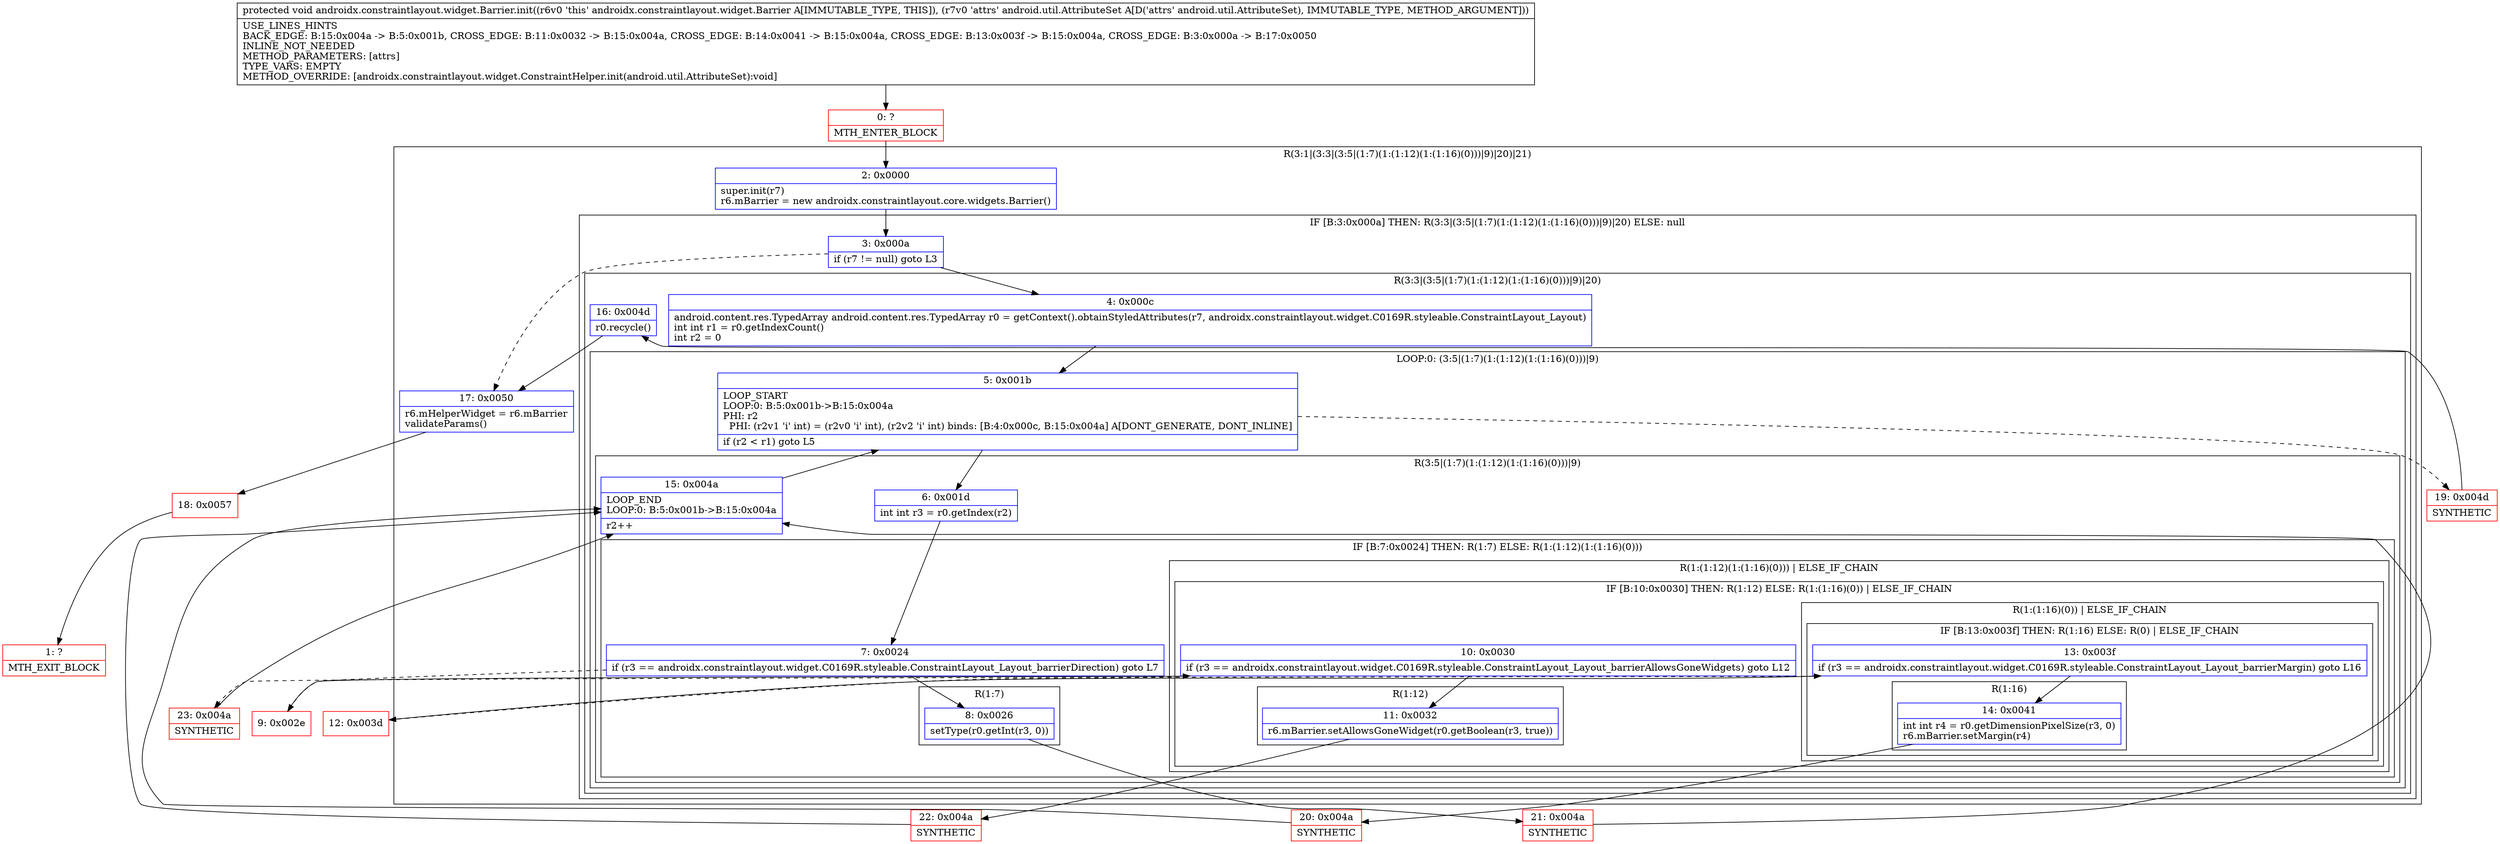 digraph "CFG forandroidx.constraintlayout.widget.Barrier.init(Landroid\/util\/AttributeSet;)V" {
subgraph cluster_Region_1360385047 {
label = "R(3:1|(3:3|(3:5|(1:7)(1:(1:12)(1:(1:16)(0)))|9)|20)|21)";
node [shape=record,color=blue];
Node_2 [shape=record,label="{2\:\ 0x0000|super.init(r7)\lr6.mBarrier = new androidx.constraintlayout.core.widgets.Barrier()\l}"];
subgraph cluster_IfRegion_55612517 {
label = "IF [B:3:0x000a] THEN: R(3:3|(3:5|(1:7)(1:(1:12)(1:(1:16)(0)))|9)|20) ELSE: null";
node [shape=record,color=blue];
Node_3 [shape=record,label="{3\:\ 0x000a|if (r7 != null) goto L3\l}"];
subgraph cluster_Region_252453346 {
label = "R(3:3|(3:5|(1:7)(1:(1:12)(1:(1:16)(0)))|9)|20)";
node [shape=record,color=blue];
Node_4 [shape=record,label="{4\:\ 0x000c|android.content.res.TypedArray android.content.res.TypedArray r0 = getContext().obtainStyledAttributes(r7, androidx.constraintlayout.widget.C0169R.styleable.ConstraintLayout_Layout)\lint int r1 = r0.getIndexCount()\lint r2 = 0\l}"];
subgraph cluster_LoopRegion_699169100 {
label = "LOOP:0: (3:5|(1:7)(1:(1:12)(1:(1:16)(0)))|9)";
node [shape=record,color=blue];
Node_5 [shape=record,label="{5\:\ 0x001b|LOOP_START\lLOOP:0: B:5:0x001b\-\>B:15:0x004a\lPHI: r2 \l  PHI: (r2v1 'i' int) = (r2v0 'i' int), (r2v2 'i' int) binds: [B:4:0x000c, B:15:0x004a] A[DONT_GENERATE, DONT_INLINE]\l|if (r2 \< r1) goto L5\l}"];
subgraph cluster_Region_440306504 {
label = "R(3:5|(1:7)(1:(1:12)(1:(1:16)(0)))|9)";
node [shape=record,color=blue];
Node_6 [shape=record,label="{6\:\ 0x001d|int int r3 = r0.getIndex(r2)\l}"];
subgraph cluster_IfRegion_1659964349 {
label = "IF [B:7:0x0024] THEN: R(1:7) ELSE: R(1:(1:12)(1:(1:16)(0)))";
node [shape=record,color=blue];
Node_7 [shape=record,label="{7\:\ 0x0024|if (r3 == androidx.constraintlayout.widget.C0169R.styleable.ConstraintLayout_Layout_barrierDirection) goto L7\l}"];
subgraph cluster_Region_828332341 {
label = "R(1:7)";
node [shape=record,color=blue];
Node_8 [shape=record,label="{8\:\ 0x0026|setType(r0.getInt(r3, 0))\l}"];
}
subgraph cluster_Region_1772363049 {
label = "R(1:(1:12)(1:(1:16)(0))) | ELSE_IF_CHAIN\l";
node [shape=record,color=blue];
subgraph cluster_IfRegion_344122195 {
label = "IF [B:10:0x0030] THEN: R(1:12) ELSE: R(1:(1:16)(0)) | ELSE_IF_CHAIN\l";
node [shape=record,color=blue];
Node_10 [shape=record,label="{10\:\ 0x0030|if (r3 == androidx.constraintlayout.widget.C0169R.styleable.ConstraintLayout_Layout_barrierAllowsGoneWidgets) goto L12\l}"];
subgraph cluster_Region_701229521 {
label = "R(1:12)";
node [shape=record,color=blue];
Node_11 [shape=record,label="{11\:\ 0x0032|r6.mBarrier.setAllowsGoneWidget(r0.getBoolean(r3, true))\l}"];
}
subgraph cluster_Region_921326036 {
label = "R(1:(1:16)(0)) | ELSE_IF_CHAIN\l";
node [shape=record,color=blue];
subgraph cluster_IfRegion_1705259246 {
label = "IF [B:13:0x003f] THEN: R(1:16) ELSE: R(0) | ELSE_IF_CHAIN\l";
node [shape=record,color=blue];
Node_13 [shape=record,label="{13\:\ 0x003f|if (r3 == androidx.constraintlayout.widget.C0169R.styleable.ConstraintLayout_Layout_barrierMargin) goto L16\l}"];
subgraph cluster_Region_1202114107 {
label = "R(1:16)";
node [shape=record,color=blue];
Node_14 [shape=record,label="{14\:\ 0x0041|int int r4 = r0.getDimensionPixelSize(r3, 0)\lr6.mBarrier.setMargin(r4)\l}"];
}
subgraph cluster_Region_1226870386 {
label = "R(0)";
node [shape=record,color=blue];
}
}
}
}
}
}
Node_15 [shape=record,label="{15\:\ 0x004a|LOOP_END\lLOOP:0: B:5:0x001b\-\>B:15:0x004a\l|r2++\l}"];
}
}
Node_16 [shape=record,label="{16\:\ 0x004d|r0.recycle()\l}"];
}
}
Node_17 [shape=record,label="{17\:\ 0x0050|r6.mHelperWidget = r6.mBarrier\lvalidateParams()\l}"];
}
Node_0 [shape=record,color=red,label="{0\:\ ?|MTH_ENTER_BLOCK\l}"];
Node_21 [shape=record,color=red,label="{21\:\ 0x004a|SYNTHETIC\l}"];
Node_9 [shape=record,color=red,label="{9\:\ 0x002e}"];
Node_22 [shape=record,color=red,label="{22\:\ 0x004a|SYNTHETIC\l}"];
Node_12 [shape=record,color=red,label="{12\:\ 0x003d}"];
Node_20 [shape=record,color=red,label="{20\:\ 0x004a|SYNTHETIC\l}"];
Node_23 [shape=record,color=red,label="{23\:\ 0x004a|SYNTHETIC\l}"];
Node_19 [shape=record,color=red,label="{19\:\ 0x004d|SYNTHETIC\l}"];
Node_18 [shape=record,color=red,label="{18\:\ 0x0057}"];
Node_1 [shape=record,color=red,label="{1\:\ ?|MTH_EXIT_BLOCK\l}"];
MethodNode[shape=record,label="{protected void androidx.constraintlayout.widget.Barrier.init((r6v0 'this' androidx.constraintlayout.widget.Barrier A[IMMUTABLE_TYPE, THIS]), (r7v0 'attrs' android.util.AttributeSet A[D('attrs' android.util.AttributeSet), IMMUTABLE_TYPE, METHOD_ARGUMENT]))  | USE_LINES_HINTS\lBACK_EDGE: B:15:0x004a \-\> B:5:0x001b, CROSS_EDGE: B:11:0x0032 \-\> B:15:0x004a, CROSS_EDGE: B:14:0x0041 \-\> B:15:0x004a, CROSS_EDGE: B:13:0x003f \-\> B:15:0x004a, CROSS_EDGE: B:3:0x000a \-\> B:17:0x0050\lINLINE_NOT_NEEDED\lMETHOD_PARAMETERS: [attrs]\lTYPE_VARS: EMPTY\lMETHOD_OVERRIDE: [androidx.constraintlayout.widget.ConstraintHelper.init(android.util.AttributeSet):void]\l}"];
MethodNode -> Node_0;Node_2 -> Node_3;
Node_3 -> Node_4;
Node_3 -> Node_17[style=dashed];
Node_4 -> Node_5;
Node_5 -> Node_6;
Node_5 -> Node_19[style=dashed];
Node_6 -> Node_7;
Node_7 -> Node_8;
Node_7 -> Node_9[style=dashed];
Node_8 -> Node_21;
Node_10 -> Node_11;
Node_10 -> Node_12[style=dashed];
Node_11 -> Node_22;
Node_13 -> Node_14;
Node_13 -> Node_23[style=dashed];
Node_14 -> Node_20;
Node_15 -> Node_5;
Node_16 -> Node_17;
Node_17 -> Node_18;
Node_0 -> Node_2;
Node_21 -> Node_15;
Node_9 -> Node_10;
Node_22 -> Node_15;
Node_12 -> Node_13;
Node_20 -> Node_15;
Node_23 -> Node_15;
Node_19 -> Node_16;
Node_18 -> Node_1;
}

